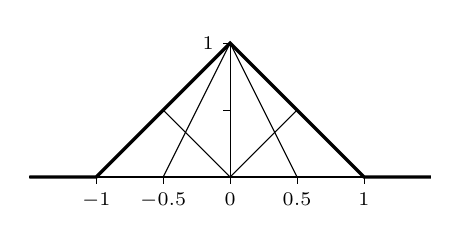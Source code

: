 \begin{tikzpicture}[scale=1.7]
  \pgfmathsetmacro{\xO}{1}
  \draw[very thin] (-1.5,0)--(1.5,0);
  \draw[very thin] (0,0)--(0,1);

  \draw[very thick] (-1.5,0)--(-1,0)--(0,1)--(1,0)--(1.5,0);
  \draw (-.5,.5)--(0,0)--(.5,.5);
  \draw (-.5,0)--(0,1)--(.5,0);
  \draw (-1.5,0)--(1.5,0);

\foreach \x in {0.5,1}{
  \draw[very thin] (-0.05,\x)--(0,\x);% node[left] {$\x$};
};
\foreach \x in {-1,-0.5,0,0.5,1}{
  \draw[very thin] (\x,0)--(\x,-.05) node[below] {\scriptsize $\x$};
};
\draw(-0.05,1) node[left] {\scriptsize $1$};
\end{tikzpicture}
